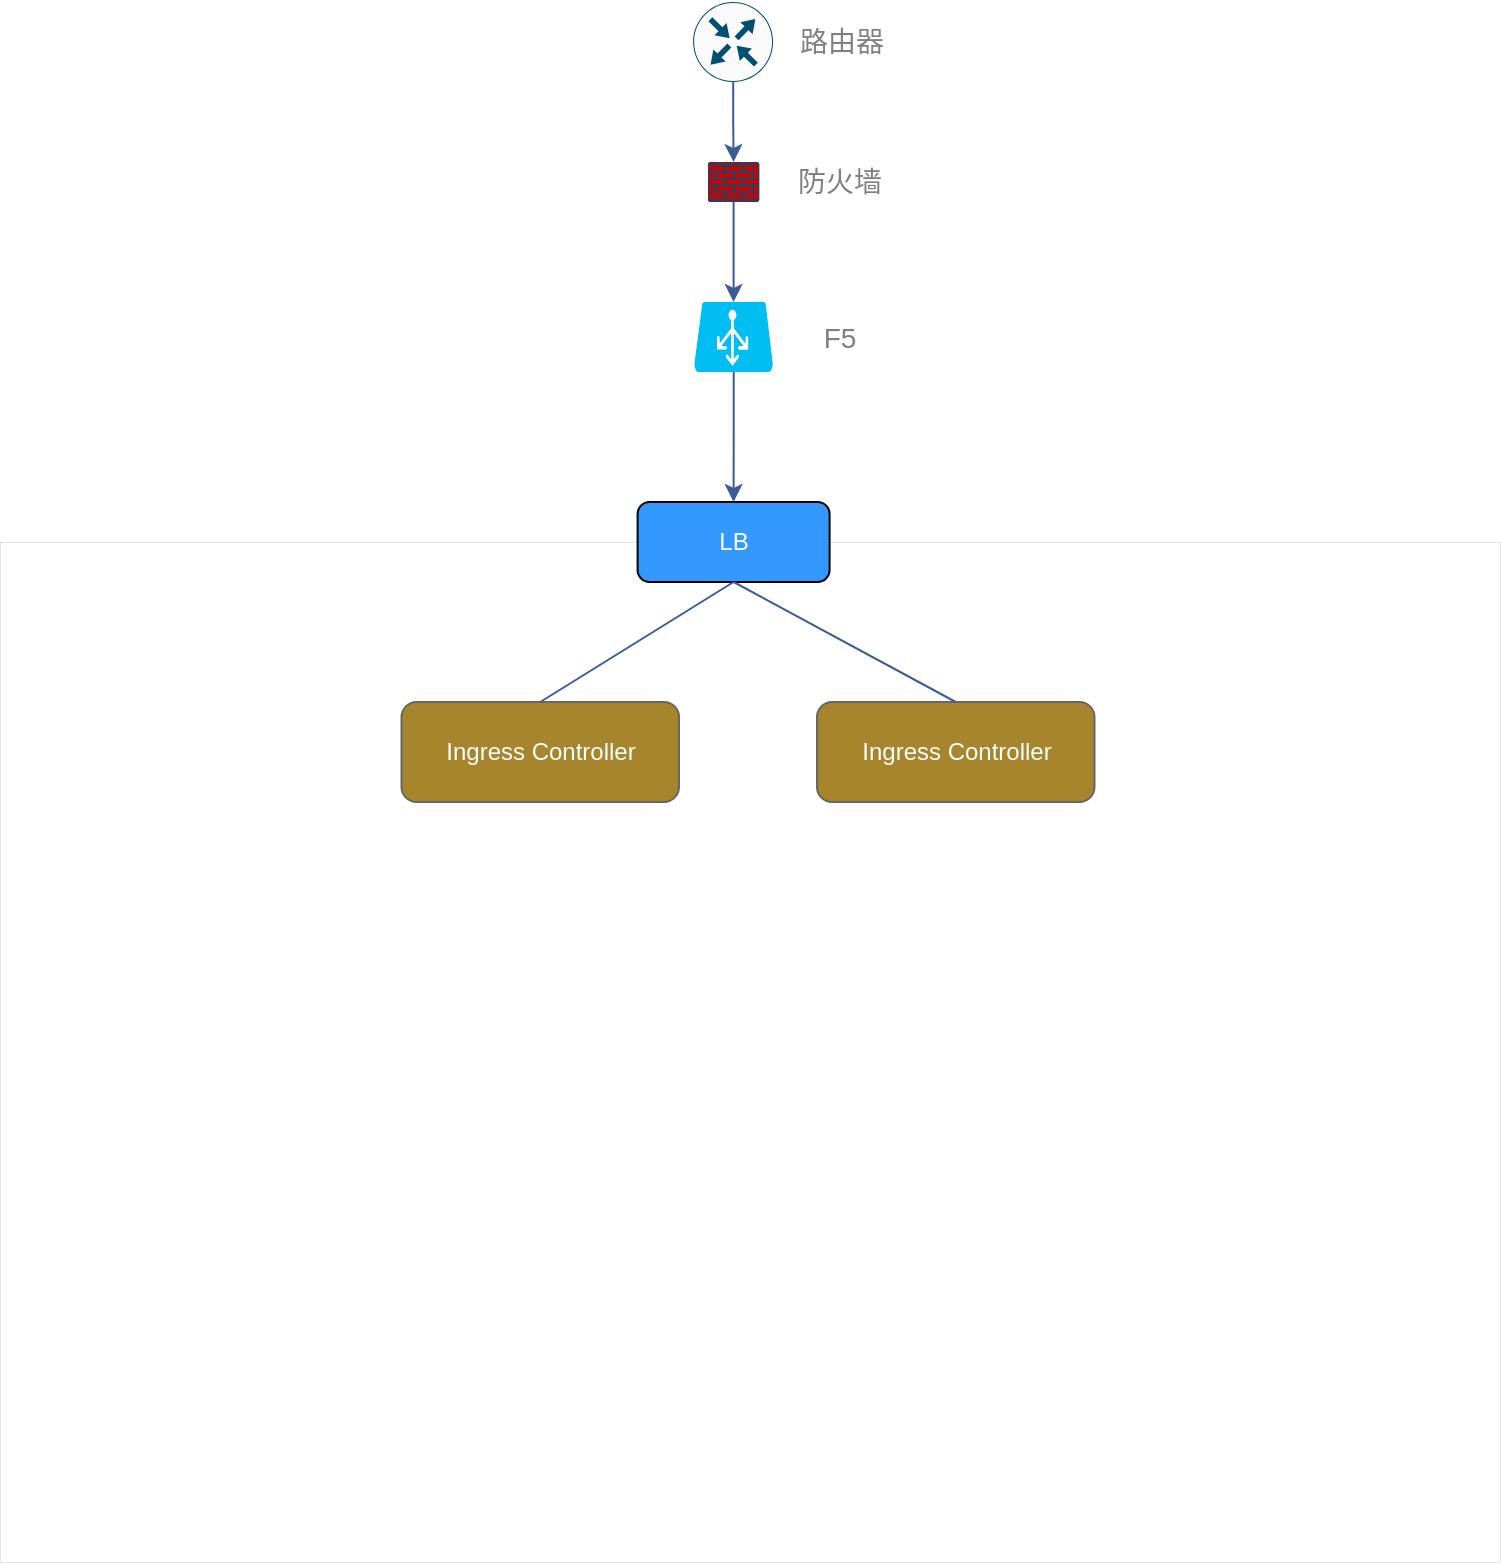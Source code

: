 <mxfile version="20.6.0" type="github">
  <diagram id="a1CHIfD1MNtg-3mOQyhZ" name="第 1 页">
    <mxGraphModel dx="1823" dy="1385" grid="1" gridSize="10" guides="1" tooltips="1" connect="1" arrows="1" fold="1" page="1" pageScale="1" pageWidth="827" pageHeight="1169" math="0" shadow="0">
      <root>
        <mxCell id="0" />
        <mxCell id="1" parent="0" />
        <mxCell id="5qL3P_yVnfUD6-obJIHw-1" value="" style="rounded=0;whiteSpace=wrap;html=1;strokeWidth=0;" parent="1" vertex="1">
          <mxGeometry x="40" y="300" width="750" height="510" as="geometry" />
        </mxCell>
        <mxCell id="5qL3P_yVnfUD6-obJIHw-5" value="&lt;font style=&quot;font-size: 12px;&quot; color=&quot;#ffffff&quot;&gt;Ingress Controller&lt;/font&gt;" style="rounded=1;whiteSpace=wrap;html=1;fillColor=#A7852D;fontColor=#333333;strokeColor=#666666;" parent="1" vertex="1">
          <mxGeometry x="448.5" y="380" width="138.75" height="50" as="geometry" />
        </mxCell>
        <mxCell id="pP445jVZ_SCYz-9O2WYY-12" style="edgeStyle=orthogonalEdgeStyle;rounded=0;orthogonalLoop=1;jettySize=auto;html=1;entryX=0.5;entryY=0;entryDx=0;entryDy=0;strokeColor=#3B5C97;fontColor=#FFFFFF;" edge="1" parent="1" source="5qL3P_yVnfUD6-obJIHw-8" target="pP445jVZ_SCYz-9O2WYY-11">
          <mxGeometry relative="1" as="geometry" />
        </mxCell>
        <mxCell id="5qL3P_yVnfUD6-obJIHw-8" value="" style="verticalLabelPosition=bottom;html=1;verticalAlign=top;align=center;strokeColor=none;fillColor=#00BEF2;shape=mxgraph.azure.azure_load_balancer;fontSize=14;fontColor=#FFFFFF;" parent="1" vertex="1">
          <mxGeometry x="387.05" y="180" width="39.5" height="35" as="geometry" />
        </mxCell>
        <mxCell id="5qL3P_yVnfUD6-obJIHw-9" value="&lt;font color=&quot;#808080&quot;&gt;F5&lt;/font&gt;" style="text;html=1;strokeColor=none;fillColor=none;align=center;verticalAlign=middle;whiteSpace=wrap;rounded=0;fontSize=14;fontColor=#FFFFFF;" parent="1" vertex="1">
          <mxGeometry x="430" y="182.5" width="60.39" height="30" as="geometry" />
        </mxCell>
        <mxCell id="5qL3P_yVnfUD6-obJIHw-11" value="&lt;font style=&quot;font-size: 12px;&quot; color=&quot;#ffffff&quot;&gt;Ingress Controller&lt;/font&gt;" style="rounded=1;whiteSpace=wrap;html=1;fillColor=#A7852D;fontColor=#333333;strokeColor=#666666;" parent="1" vertex="1">
          <mxGeometry x="240.75" y="380" width="138.75" height="50" as="geometry" />
        </mxCell>
        <mxCell id="pP445jVZ_SCYz-9O2WYY-1" value="&lt;font color=&quot;#808080&quot;&gt;路由器&lt;/font&gt;" style="text;html=1;strokeColor=none;fillColor=none;align=center;verticalAlign=middle;whiteSpace=wrap;rounded=0;fontSize=14;fontColor=#FFFFFF;" vertex="1" parent="1">
          <mxGeometry x="430" y="35" width="61.5" height="30" as="geometry" />
        </mxCell>
        <mxCell id="pP445jVZ_SCYz-9O2WYY-9" style="edgeStyle=orthogonalEdgeStyle;rounded=0;orthogonalLoop=1;jettySize=auto;html=1;entryX=0.5;entryY=0;entryDx=0;entryDy=0;entryPerimeter=0;fontColor=#808080;strokeColor=#3B5C97;" edge="1" parent="1" source="pP445jVZ_SCYz-9O2WYY-2" target="pP445jVZ_SCYz-9O2WYY-5">
          <mxGeometry relative="1" as="geometry" />
        </mxCell>
        <mxCell id="pP445jVZ_SCYz-9O2WYY-2" value="" style="sketch=0;points=[[0.5,0,0],[1,0.5,0],[0.5,1,0],[0,0.5,0],[0.145,0.145,0],[0.856,0.145,0],[0.855,0.856,0],[0.145,0.855,0]];verticalLabelPosition=bottom;html=1;verticalAlign=top;aspect=fixed;align=center;pointerEvents=1;shape=mxgraph.cisco19.rect;prIcon=router;fillColor=#FAFAFA;strokeColor=#005073;fontColor=#808080;" vertex="1" parent="1">
          <mxGeometry x="386.55" y="30" width="40" height="40" as="geometry" />
        </mxCell>
        <mxCell id="pP445jVZ_SCYz-9O2WYY-10" style="edgeStyle=orthogonalEdgeStyle;rounded=0;orthogonalLoop=1;jettySize=auto;html=1;entryX=0.5;entryY=0;entryDx=0;entryDy=0;entryPerimeter=0;strokeColor=#3B5C97;fontColor=#808080;" edge="1" parent="1" source="pP445jVZ_SCYz-9O2WYY-5" target="5qL3P_yVnfUD6-obJIHw-8">
          <mxGeometry relative="1" as="geometry" />
        </mxCell>
        <mxCell id="pP445jVZ_SCYz-9O2WYY-5" value="" style="points=[[0.015,0.015,0],[0.985,0.015,0],[0.985,0.985,0],[0.015,0.985,0],[0.25,0,0],[0.5,0,0],[0.75,0,0],[1,0.25,0],[1,0.5,0],[1,0.75,0],[0.75,1,0],[0.5,1,0],[0.25,1,0],[0,0.75,0],[0,0.5,0],[0,0.25,0]];verticalLabelPosition=bottom;html=1;verticalAlign=top;aspect=fixed;align=center;pointerEvents=1;shape=mxgraph.cisco19.rect;prIcon=firewall;fillColor=#CC0000;strokeColor=#005073;" vertex="1" parent="1">
          <mxGeometry x="394.0" y="110.0" width="25.61" height="20" as="geometry" />
        </mxCell>
        <mxCell id="pP445jVZ_SCYz-9O2WYY-8" value="&lt;font color=&quot;#808080&quot;&gt;防火墙&lt;/font&gt;" style="text;html=1;strokeColor=none;fillColor=none;align=center;verticalAlign=middle;whiteSpace=wrap;rounded=0;fontSize=14;fontColor=#FFFFFF;" vertex="1" parent="1">
          <mxGeometry x="429.44" y="105" width="61.5" height="30" as="geometry" />
        </mxCell>
        <mxCell id="pP445jVZ_SCYz-9O2WYY-11" value="&lt;font color=&quot;#ffffff&quot;&gt;LB&lt;/font&gt;" style="rounded=1;whiteSpace=wrap;html=1;fontColor=#808080;fillColor=#3399FF;" vertex="1" parent="1">
          <mxGeometry x="358.8" y="280" width="96" height="40" as="geometry" />
        </mxCell>
        <mxCell id="pP445jVZ_SCYz-9O2WYY-13" value="" style="endArrow=none;html=1;rounded=0;strokeColor=#3B5C97;fontColor=#FFFFFF;entryX=0.5;entryY=1;entryDx=0;entryDy=0;exitX=0.5;exitY=0;exitDx=0;exitDy=0;" edge="1" parent="1" source="5qL3P_yVnfUD6-obJIHw-11" target="pP445jVZ_SCYz-9O2WYY-11">
          <mxGeometry width="50" height="50" relative="1" as="geometry">
            <mxPoint x="460" y="230" as="sourcePoint" />
            <mxPoint x="510" y="180" as="targetPoint" />
          </mxGeometry>
        </mxCell>
        <mxCell id="pP445jVZ_SCYz-9O2WYY-14" value="" style="endArrow=none;html=1;rounded=0;strokeColor=#3B5C97;fontColor=#FFFFFF;entryX=0.5;entryY=1;entryDx=0;entryDy=0;exitX=0.5;exitY=0;exitDx=0;exitDy=0;" edge="1" parent="1" source="5qL3P_yVnfUD6-obJIHw-5" target="pP445jVZ_SCYz-9O2WYY-11">
          <mxGeometry width="50" height="50" relative="1" as="geometry">
            <mxPoint x="320.125" y="390" as="sourcePoint" />
            <mxPoint x="416.8" y="330" as="targetPoint" />
          </mxGeometry>
        </mxCell>
      </root>
    </mxGraphModel>
  </diagram>
</mxfile>
